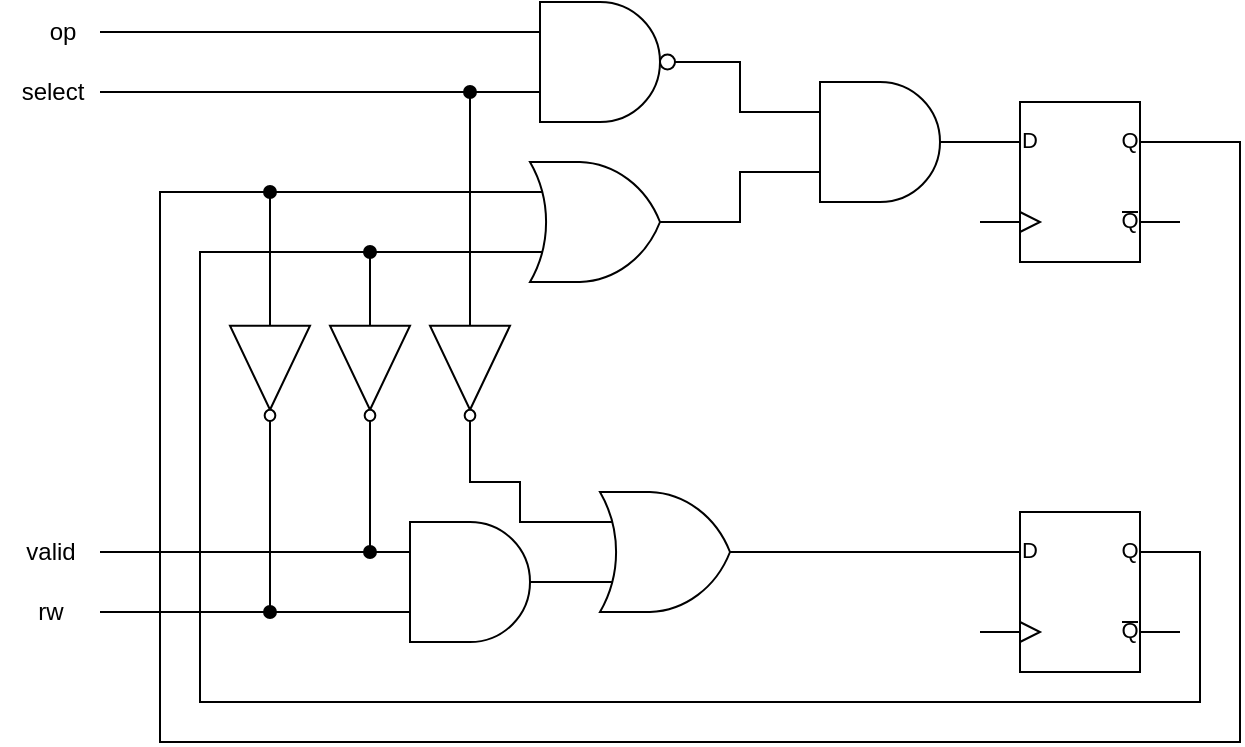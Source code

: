 <mxfile version="24.8.4">
  <diagram name="Page-1" id="DYGeEAk5JKBXzi8a6UF9">
    <mxGraphModel dx="875" dy="521" grid="1" gridSize="10" guides="1" tooltips="1" connect="1" arrows="1" fold="1" page="1" pageScale="1" pageWidth="1169" pageHeight="827" math="0" shadow="0">
      <root>
        <mxCell id="0" />
        <mxCell id="1" parent="0" />
        <mxCell id="gBT472l6DTMxymifZ7BF-7" style="edgeStyle=orthogonalEdgeStyle;rounded=0;orthogonalLoop=1;jettySize=auto;html=1;exitX=0;exitY=0.25;exitDx=0;exitDy=0;exitPerimeter=0;endArrow=none;endFill=0;" edge="1" parent="1" source="gBT472l6DTMxymifZ7BF-1">
          <mxGeometry relative="1" as="geometry">
            <mxPoint x="60" y="145" as="targetPoint" />
          </mxGeometry>
        </mxCell>
        <mxCell id="gBT472l6DTMxymifZ7BF-9" style="edgeStyle=orthogonalEdgeStyle;rounded=0;orthogonalLoop=1;jettySize=auto;html=1;exitX=0;exitY=0.75;exitDx=0;exitDy=0;exitPerimeter=0;endArrow=none;endFill=0;" edge="1" parent="1" source="gBT472l6DTMxymifZ7BF-1">
          <mxGeometry relative="1" as="geometry">
            <mxPoint x="60" y="175" as="targetPoint" />
          </mxGeometry>
        </mxCell>
        <mxCell id="gBT472l6DTMxymifZ7BF-1" value="" style="verticalLabelPosition=bottom;shadow=0;dashed=0;align=center;html=1;verticalAlign=top;shape=mxgraph.electrical.logic_gates.logic_gate;operation=and;negating=1;negSize=0.15;" vertex="1" parent="1">
          <mxGeometry x="260" y="130" width="100" height="60" as="geometry" />
        </mxCell>
        <mxCell id="gBT472l6DTMxymifZ7BF-8" value="op" style="text;html=1;align=center;verticalAlign=middle;resizable=0;points=[];autosize=1;strokeColor=none;fillColor=none;" vertex="1" parent="1">
          <mxGeometry x="21" y="130" width="40" height="30" as="geometry" />
        </mxCell>
        <mxCell id="gBT472l6DTMxymifZ7BF-10" value="select" style="text;html=1;align=center;verticalAlign=middle;resizable=0;points=[];autosize=1;strokeColor=none;fillColor=none;" vertex="1" parent="1">
          <mxGeometry x="11" y="160" width="50" height="30" as="geometry" />
        </mxCell>
        <mxCell id="gBT472l6DTMxymifZ7BF-12" style="edgeStyle=orthogonalEdgeStyle;rounded=0;orthogonalLoop=1;jettySize=auto;html=1;exitX=0;exitY=0.25;exitDx=0;exitDy=0;exitPerimeter=0;endArrow=none;endFill=0;" edge="1" parent="1" source="gBT472l6DTMxymifZ7BF-11">
          <mxGeometry relative="1" as="geometry">
            <mxPoint x="120" y="225" as="targetPoint" />
          </mxGeometry>
        </mxCell>
        <mxCell id="gBT472l6DTMxymifZ7BF-13" style="edgeStyle=orthogonalEdgeStyle;rounded=0;orthogonalLoop=1;jettySize=auto;html=1;exitX=0;exitY=0.75;exitDx=0;exitDy=0;exitPerimeter=0;endArrow=none;endFill=0;" edge="1" parent="1" source="gBT472l6DTMxymifZ7BF-11">
          <mxGeometry relative="1" as="geometry">
            <mxPoint x="120" y="255" as="targetPoint" />
          </mxGeometry>
        </mxCell>
        <mxCell id="gBT472l6DTMxymifZ7BF-11" value="" style="verticalLabelPosition=bottom;shadow=0;dashed=0;align=center;html=1;verticalAlign=top;shape=mxgraph.electrical.logic_gates.logic_gate;operation=or;" vertex="1" parent="1">
          <mxGeometry x="260" y="210" width="100" height="60" as="geometry" />
        </mxCell>
        <mxCell id="gBT472l6DTMxymifZ7BF-16" value="" style="verticalLabelPosition=bottom;shadow=0;dashed=0;align=center;html=1;verticalAlign=top;shape=mxgraph.electrical.logic_gates.logic_gate;operation=and;" vertex="1" parent="1">
          <mxGeometry x="400" y="170" width="100" height="60" as="geometry" />
        </mxCell>
        <mxCell id="gBT472l6DTMxymifZ7BF-17" style="edgeStyle=orthogonalEdgeStyle;rounded=0;orthogonalLoop=1;jettySize=auto;html=1;exitX=1;exitY=0.5;exitDx=0;exitDy=0;exitPerimeter=0;entryX=0;entryY=0.25;entryDx=0;entryDy=0;entryPerimeter=0;endArrow=none;endFill=0;" edge="1" parent="1" source="gBT472l6DTMxymifZ7BF-1" target="gBT472l6DTMxymifZ7BF-16">
          <mxGeometry relative="1" as="geometry" />
        </mxCell>
        <mxCell id="gBT472l6DTMxymifZ7BF-18" style="edgeStyle=orthogonalEdgeStyle;rounded=0;orthogonalLoop=1;jettySize=auto;html=1;exitX=1;exitY=0.5;exitDx=0;exitDy=0;exitPerimeter=0;entryX=0;entryY=0.75;entryDx=0;entryDy=0;entryPerimeter=0;endArrow=none;endFill=0;" edge="1" parent="1" source="gBT472l6DTMxymifZ7BF-11" target="gBT472l6DTMxymifZ7BF-16">
          <mxGeometry relative="1" as="geometry" />
        </mxCell>
        <mxCell id="gBT472l6DTMxymifZ7BF-23" style="edgeStyle=orthogonalEdgeStyle;rounded=0;orthogonalLoop=1;jettySize=auto;html=1;exitX=0;exitY=0.5;exitDx=0;exitDy=0;exitPerimeter=0;endArrow=oval;endFill=1;" edge="1" parent="1" source="gBT472l6DTMxymifZ7BF-20">
          <mxGeometry relative="1" as="geometry">
            <mxPoint x="145" y="225" as="targetPoint" />
          </mxGeometry>
        </mxCell>
        <mxCell id="gBT472l6DTMxymifZ7BF-20" value="" style="verticalLabelPosition=bottom;shadow=0;dashed=0;align=center;html=1;verticalAlign=top;shape=mxgraph.electrical.logic_gates.inverter_2;rotation=90;" vertex="1" parent="1">
          <mxGeometry x="110" y="295" width="70" height="40" as="geometry" />
        </mxCell>
        <mxCell id="gBT472l6DTMxymifZ7BF-25" style="edgeStyle=orthogonalEdgeStyle;rounded=0;orthogonalLoop=1;jettySize=auto;html=1;exitX=0;exitY=0.5;exitDx=0;exitDy=0;exitPerimeter=0;endArrow=oval;endFill=1;" edge="1" parent="1" source="gBT472l6DTMxymifZ7BF-21">
          <mxGeometry relative="1" as="geometry">
            <mxPoint x="245" y="175" as="targetPoint" />
          </mxGeometry>
        </mxCell>
        <mxCell id="gBT472l6DTMxymifZ7BF-21" value="" style="verticalLabelPosition=bottom;shadow=0;dashed=0;align=center;html=1;verticalAlign=top;shape=mxgraph.electrical.logic_gates.inverter_2;rotation=90;" vertex="1" parent="1">
          <mxGeometry x="210" y="295" width="70" height="40" as="geometry" />
        </mxCell>
        <mxCell id="gBT472l6DTMxymifZ7BF-24" style="edgeStyle=orthogonalEdgeStyle;rounded=0;orthogonalLoop=1;jettySize=auto;html=1;exitX=0;exitY=0.5;exitDx=0;exitDy=0;exitPerimeter=0;endArrow=oval;endFill=1;" edge="1" parent="1" source="gBT472l6DTMxymifZ7BF-22">
          <mxGeometry relative="1" as="geometry">
            <mxPoint x="195" y="255" as="targetPoint" />
          </mxGeometry>
        </mxCell>
        <mxCell id="gBT472l6DTMxymifZ7BF-22" value="" style="verticalLabelPosition=bottom;shadow=0;dashed=0;align=center;html=1;verticalAlign=top;shape=mxgraph.electrical.logic_gates.inverter_2;rotation=90;" vertex="1" parent="1">
          <mxGeometry x="160" y="295" width="70" height="40" as="geometry" />
        </mxCell>
        <mxCell id="gBT472l6DTMxymifZ7BF-26" value="" style="verticalLabelPosition=bottom;shadow=0;dashed=0;align=center;html=1;verticalAlign=top;shape=mxgraph.electrical.logic_gates.logic_gate;operation=or;" vertex="1" parent="1">
          <mxGeometry x="295" y="375" width="100" height="60" as="geometry" />
        </mxCell>
        <mxCell id="gBT472l6DTMxymifZ7BF-27" value="" style="verticalLabelPosition=bottom;shadow=0;dashed=0;align=center;html=1;verticalAlign=top;shape=mxgraph.electrical.logic_gates.logic_gate;operation=and;" vertex="1" parent="1">
          <mxGeometry x="195" y="390" width="100" height="60" as="geometry" />
        </mxCell>
        <mxCell id="gBT472l6DTMxymifZ7BF-28" style="edgeStyle=orthogonalEdgeStyle;rounded=0;orthogonalLoop=1;jettySize=auto;html=1;exitX=1;exitY=0.5;exitDx=0;exitDy=0;exitPerimeter=0;entryX=0;entryY=0.25;entryDx=0;entryDy=0;entryPerimeter=0;endArrow=none;endFill=0;" edge="1" parent="1" source="gBT472l6DTMxymifZ7BF-22" target="gBT472l6DTMxymifZ7BF-27">
          <mxGeometry relative="1" as="geometry">
            <Array as="points">
              <mxPoint x="195" y="390" />
              <mxPoint x="195" y="390" />
            </Array>
          </mxGeometry>
        </mxCell>
        <mxCell id="gBT472l6DTMxymifZ7BF-29" style="edgeStyle=orthogonalEdgeStyle;rounded=0;orthogonalLoop=1;jettySize=auto;html=1;exitX=1;exitY=0.5;exitDx=0;exitDy=0;exitPerimeter=0;entryX=0;entryY=0.75;entryDx=0;entryDy=0;entryPerimeter=0;endArrow=none;endFill=0;" edge="1" parent="1" source="gBT472l6DTMxymifZ7BF-20" target="gBT472l6DTMxymifZ7BF-27">
          <mxGeometry relative="1" as="geometry" />
        </mxCell>
        <mxCell id="gBT472l6DTMxymifZ7BF-30" style="edgeStyle=orthogonalEdgeStyle;rounded=0;orthogonalLoop=1;jettySize=auto;html=1;exitX=1;exitY=0.5;exitDx=0;exitDy=0;exitPerimeter=0;entryX=0;entryY=0.25;entryDx=0;entryDy=0;entryPerimeter=0;endArrow=none;endFill=0;" edge="1" parent="1" source="gBT472l6DTMxymifZ7BF-21" target="gBT472l6DTMxymifZ7BF-26">
          <mxGeometry relative="1" as="geometry">
            <Array as="points">
              <mxPoint x="245" y="370" />
              <mxPoint x="270" y="370" />
              <mxPoint x="270" y="390" />
            </Array>
          </mxGeometry>
        </mxCell>
        <mxCell id="gBT472l6DTMxymifZ7BF-34" style="edgeStyle=orthogonalEdgeStyle;rounded=0;orthogonalLoop=1;jettySize=auto;html=1;exitX=1;exitY=0.25;exitDx=0;exitDy=0;exitPerimeter=0;endArrow=none;endFill=0;" edge="1" parent="1" source="gBT472l6DTMxymifZ7BF-31">
          <mxGeometry relative="1" as="geometry">
            <mxPoint x="120" y="225" as="targetPoint" />
            <Array as="points">
              <mxPoint x="630" y="200" />
              <mxPoint x="630" y="500" />
              <mxPoint x="90" y="500" />
              <mxPoint x="90" y="225" />
            </Array>
          </mxGeometry>
        </mxCell>
        <mxCell id="gBT472l6DTMxymifZ7BF-31" value="" style="verticalLabelPosition=bottom;shadow=0;dashed=0;align=center;html=1;verticalAlign=top;shape=mxgraph.electrical.logic_gates.d_type_flip-flop;" vertex="1" parent="1">
          <mxGeometry x="500" y="180" width="100" height="80" as="geometry" />
        </mxCell>
        <mxCell id="gBT472l6DTMxymifZ7BF-33" style="edgeStyle=orthogonalEdgeStyle;rounded=0;orthogonalLoop=1;jettySize=auto;html=1;exitX=1;exitY=0.25;exitDx=0;exitDy=0;exitPerimeter=0;endArrow=none;endFill=0;" edge="1" parent="1" source="gBT472l6DTMxymifZ7BF-32">
          <mxGeometry relative="1" as="geometry">
            <mxPoint x="120" y="255" as="targetPoint" />
            <Array as="points">
              <mxPoint x="610" y="405" />
              <mxPoint x="610" y="480" />
              <mxPoint x="110" y="480" />
              <mxPoint x="110" y="255" />
            </Array>
          </mxGeometry>
        </mxCell>
        <mxCell id="gBT472l6DTMxymifZ7BF-32" value="" style="verticalLabelPosition=bottom;shadow=0;dashed=0;align=center;html=1;verticalAlign=top;shape=mxgraph.electrical.logic_gates.d_type_flip-flop;" vertex="1" parent="1">
          <mxGeometry x="500" y="385" width="100" height="80" as="geometry" />
        </mxCell>
        <mxCell id="gBT472l6DTMxymifZ7BF-35" style="edgeStyle=orthogonalEdgeStyle;rounded=0;orthogonalLoop=1;jettySize=auto;html=1;exitX=1;exitY=0.5;exitDx=0;exitDy=0;exitPerimeter=0;entryX=0;entryY=0.25;entryDx=0;entryDy=0;entryPerimeter=0;endArrow=none;endFill=0;" edge="1" parent="1" source="gBT472l6DTMxymifZ7BF-26" target="gBT472l6DTMxymifZ7BF-32">
          <mxGeometry relative="1" as="geometry" />
        </mxCell>
        <mxCell id="gBT472l6DTMxymifZ7BF-36" value="" style="endArrow=oval;html=1;rounded=0;endFill=1;" edge="1" parent="1">
          <mxGeometry width="50" height="50" relative="1" as="geometry">
            <mxPoint x="60" y="435" as="sourcePoint" />
            <mxPoint x="145" y="435" as="targetPoint" />
          </mxGeometry>
        </mxCell>
        <mxCell id="gBT472l6DTMxymifZ7BF-37" value="" style="endArrow=oval;html=1;rounded=0;endFill=1;" edge="1" parent="1">
          <mxGeometry width="50" height="50" relative="1" as="geometry">
            <mxPoint x="60" y="405" as="sourcePoint" />
            <mxPoint x="195" y="405" as="targetPoint" />
          </mxGeometry>
        </mxCell>
        <mxCell id="gBT472l6DTMxymifZ7BF-38" value="valid" style="text;html=1;align=center;verticalAlign=middle;resizable=0;points=[];autosize=1;strokeColor=none;fillColor=none;" vertex="1" parent="1">
          <mxGeometry x="10" y="390" width="50" height="30" as="geometry" />
        </mxCell>
        <mxCell id="gBT472l6DTMxymifZ7BF-39" value="rw" style="text;html=1;align=center;verticalAlign=middle;resizable=0;points=[];autosize=1;strokeColor=none;fillColor=none;" vertex="1" parent="1">
          <mxGeometry x="15" y="420" width="40" height="30" as="geometry" />
        </mxCell>
      </root>
    </mxGraphModel>
  </diagram>
</mxfile>
